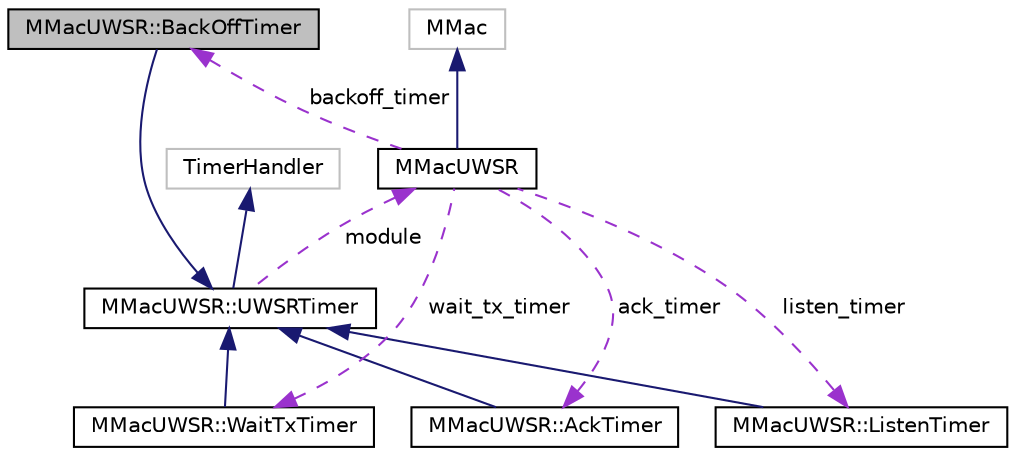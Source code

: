 digraph "MMacUWSR::BackOffTimer"
{
 // LATEX_PDF_SIZE
  edge [fontname="Helvetica",fontsize="10",labelfontname="Helvetica",labelfontsize="10"];
  node [fontname="Helvetica",fontsize="10",shape=record];
  Node1 [label="MMacUWSR::BackOffTimer",height=0.2,width=0.4,color="black", fillcolor="grey75", style="filled", fontcolor="black",tooltip="Base class of BackoffTimer."];
  Node2 -> Node1 [dir="back",color="midnightblue",fontsize="10",style="solid",fontname="Helvetica"];
  Node2 [label="MMacUWSR::UWSRTimer",height=0.2,width=0.4,color="black", fillcolor="white", style="filled",URL="$classMMacUWSR_1_1UWSRTimer.html",tooltip="Base class of all the timer used in this protocol."];
  Node3 -> Node2 [dir="back",color="midnightblue",fontsize="10",style="solid",fontname="Helvetica"];
  Node3 [label="TimerHandler",height=0.2,width=0.4,color="grey75", fillcolor="white", style="filled",tooltip=" "];
  Node4 -> Node2 [dir="back",color="darkorchid3",fontsize="10",style="dashed",label=" module" ,fontname="Helvetica"];
  Node4 [label="MMacUWSR",height=0.2,width=0.4,color="black", fillcolor="white", style="filled",URL="$classMMacUWSR.html",tooltip="This is the base class of MMacUWSR protocol, which is a derived class of MMac."];
  Node5 -> Node4 [dir="back",color="midnightblue",fontsize="10",style="solid",fontname="Helvetica"];
  Node5 [label="MMac",height=0.2,width=0.4,color="grey75", fillcolor="white", style="filled",tooltip=" "];
  Node1 -> Node4 [dir="back",color="darkorchid3",fontsize="10",style="dashed",label=" backoff_timer" ,fontname="Helvetica"];
  Node6 -> Node4 [dir="back",color="darkorchid3",fontsize="10",style="dashed",label=" ack_timer" ,fontname="Helvetica"];
  Node6 [label="MMacUWSR::AckTimer",height=0.2,width=0.4,color="black", fillcolor="white", style="filled",URL="$classMMacUWSR_1_1AckTimer.html",tooltip="Base class of AckTimer, which is a derived class of UWSRTimer."];
  Node2 -> Node6 [dir="back",color="midnightblue",fontsize="10",style="solid",fontname="Helvetica"];
  Node7 -> Node4 [dir="back",color="darkorchid3",fontsize="10",style="dashed",label=" wait_tx_timer" ,fontname="Helvetica"];
  Node7 [label="MMacUWSR::WaitTxTimer",height=0.2,width=0.4,color="black", fillcolor="white", style="filled",URL="$classMMacUWSR_1_1WaitTxTimer.html",tooltip="Base class of WaitTxTimer, which is a derived class of UWSRTimer."];
  Node2 -> Node7 [dir="back",color="midnightblue",fontsize="10",style="solid",fontname="Helvetica"];
  Node8 -> Node4 [dir="back",color="darkorchid3",fontsize="10",style="dashed",label=" listen_timer" ,fontname="Helvetica"];
  Node8 [label="MMacUWSR::ListenTimer",height=0.2,width=0.4,color="black", fillcolor="white", style="filled",URL="$classMMacUWSR_1_1ListenTimer.html",tooltip="Base class of ListenTimer, which is a derived class of UWSRTimer."];
  Node2 -> Node8 [dir="back",color="midnightblue",fontsize="10",style="solid",fontname="Helvetica"];
}
